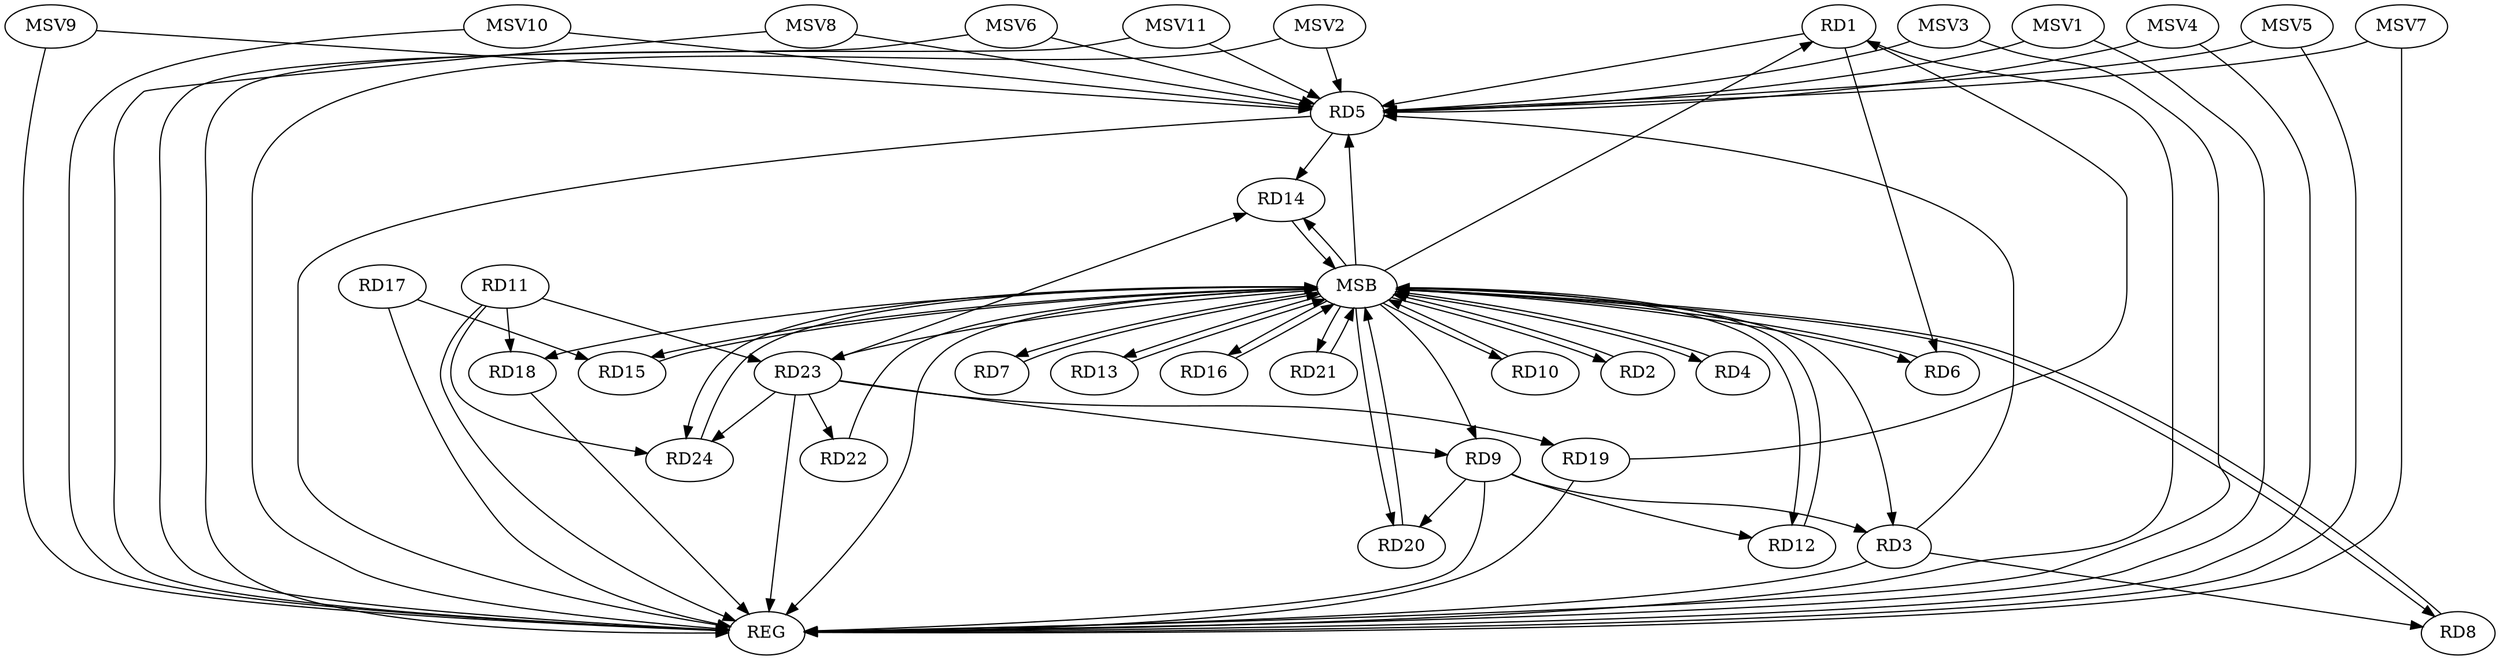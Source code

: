 strict digraph G {
  RD1 [ label="RD1" ];
  RD2 [ label="RD2" ];
  RD3 [ label="RD3" ];
  RD4 [ label="RD4" ];
  RD5 [ label="RD5" ];
  RD6 [ label="RD6" ];
  RD7 [ label="RD7" ];
  RD8 [ label="RD8" ];
  RD9 [ label="RD9" ];
  RD10 [ label="RD10" ];
  RD11 [ label="RD11" ];
  RD12 [ label="RD12" ];
  RD13 [ label="RD13" ];
  RD14 [ label="RD14" ];
  RD15 [ label="RD15" ];
  RD16 [ label="RD16" ];
  RD17 [ label="RD17" ];
  RD18 [ label="RD18" ];
  RD19 [ label="RD19" ];
  RD20 [ label="RD20" ];
  RD21 [ label="RD21" ];
  RD22 [ label="RD22" ];
  RD23 [ label="RD23" ];
  RD24 [ label="RD24" ];
  REG [ label="REG" ];
  MSB [ label="MSB" ];
  MSV1 [ label="MSV1" ];
  MSV2 [ label="MSV2" ];
  MSV3 [ label="MSV3" ];
  MSV4 [ label="MSV4" ];
  MSV5 [ label="MSV5" ];
  MSV6 [ label="MSV6" ];
  MSV7 [ label="MSV7" ];
  MSV8 [ label="MSV8" ];
  MSV9 [ label="MSV9" ];
  MSV10 [ label="MSV10" ];
  MSV11 [ label="MSV11" ];
  RD1 -> RD5;
  RD1 -> RD6;
  RD19 -> RD1;
  RD3 -> RD5;
  RD3 -> RD8;
  RD9 -> RD3;
  RD5 -> RD14;
  RD9 -> RD12;
  RD9 -> RD20;
  RD23 -> RD9;
  RD11 -> RD18;
  RD11 -> RD23;
  RD11 -> RD24;
  RD23 -> RD14;
  RD17 -> RD15;
  RD23 -> RD19;
  RD23 -> RD22;
  RD23 -> RD24;
  RD1 -> REG;
  RD3 -> REG;
  RD5 -> REG;
  RD9 -> REG;
  RD11 -> REG;
  RD17 -> REG;
  RD18 -> REG;
  RD19 -> REG;
  RD23 -> REG;
  RD2 -> MSB;
  MSB -> RD10;
  MSB -> RD15;
  MSB -> RD16;
  MSB -> RD20;
  MSB -> REG;
  RD4 -> MSB;
  MSB -> RD7;
  MSB -> RD8;
  MSB -> RD24;
  RD6 -> MSB;
  MSB -> RD3;
  MSB -> RD4;
  MSB -> RD12;
  RD7 -> MSB;
  MSB -> RD6;
  RD8 -> MSB;
  MSB -> RD2;
  MSB -> RD21;
  RD10 -> MSB;
  MSB -> RD5;
  MSB -> RD13;
  MSB -> RD14;
  RD12 -> MSB;
  MSB -> RD23;
  RD13 -> MSB;
  MSB -> RD9;
  RD14 -> MSB;
  RD15 -> MSB;
  MSB -> RD1;
  RD16 -> MSB;
  RD20 -> MSB;
  RD21 -> MSB;
  MSB -> RD18;
  RD22 -> MSB;
  RD24 -> MSB;
  MSV1 -> RD5;
  MSV1 -> REG;
  MSV2 -> RD5;
  MSV2 -> REG;
  MSV3 -> RD5;
  MSV4 -> RD5;
  MSV3 -> REG;
  MSV4 -> REG;
  MSV5 -> RD5;
  MSV5 -> REG;
  MSV6 -> RD5;
  MSV6 -> REG;
  MSV7 -> RD5;
  MSV7 -> REG;
  MSV8 -> RD5;
  MSV8 -> REG;
  MSV9 -> RD5;
  MSV10 -> RD5;
  MSV11 -> RD5;
  MSV9 -> REG;
  MSV10 -> REG;
  MSV11 -> REG;
}
